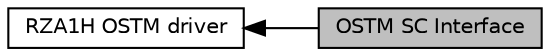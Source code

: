 digraph "OSTM SC Interface"
{
  edge [fontname="Helvetica",fontsize="10",labelfontname="Helvetica",labelfontsize="10"];
  node [fontname="Helvetica",fontsize="10",shape=box];
  rankdir=LR;
  Node2 [label="RZA1H OSTM driver",height=0.2,width=0.4,color="black", fillcolor="white", style="filled",URL="$d3/dcb/group__SSGSTARC__37__OSTM__DRIVER.html",tooltip="This interface provides access to the OSTM peripheral See OSTM High Level Driver API for details."];
  Node1 [label="OSTM SC Interface",height=0.2,width=0.4,color="black", fillcolor="grey75", style="filled", fontcolor="black",tooltip="Interface between Smart Configurator and the OSTM module."];
  Node2->Node1 [shape=plaintext, dir="back", style="solid"];
}
